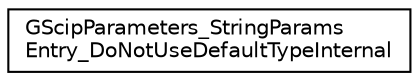 digraph "Graphical Class Hierarchy"
{
 // LATEX_PDF_SIZE
  edge [fontname="Helvetica",fontsize="10",labelfontname="Helvetica",labelfontsize="10"];
  node [fontname="Helvetica",fontsize="10",shape=record];
  rankdir="LR";
  Node0 [label="GScipParameters_StringParams\lEntry_DoNotUseDefaultTypeInternal",height=0.2,width=0.4,color="black", fillcolor="white", style="filled",URL="$structoperations__research_1_1_g_scip_parameters___string_params_entry___do_not_use_default_type_internal.html",tooltip=" "];
}
